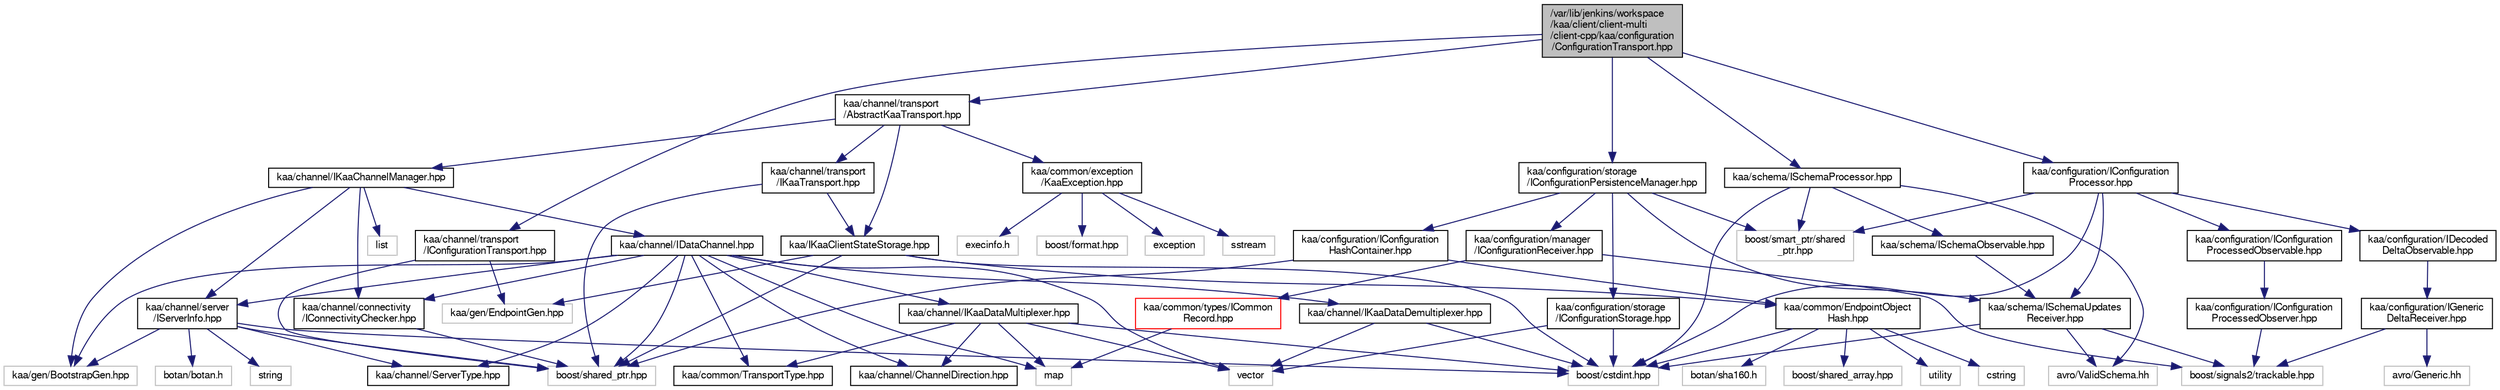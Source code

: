 digraph "/var/lib/jenkins/workspace/kaa/client/client-multi/client-cpp/kaa/configuration/ConfigurationTransport.hpp"
{
  bgcolor="transparent";
  edge [fontname="FreeSans",fontsize="10",labelfontname="FreeSans",labelfontsize="10"];
  node [fontname="FreeSans",fontsize="10",shape=record];
  Node1 [label="/var/lib/jenkins/workspace\l/kaa/client/client-multi\l/client-cpp/kaa/configuration\l/ConfigurationTransport.hpp",height=0.2,width=0.4,color="black", fillcolor="grey75", style="filled" fontcolor="black"];
  Node1 -> Node2 [color="midnightblue",fontsize="10",style="solid",fontname="FreeSans"];
  Node2 [label="kaa/channel/transport\l/AbstractKaaTransport.hpp",height=0.2,width=0.4,color="black",URL="$AbstractKaaTransport_8hpp.html"];
  Node2 -> Node3 [color="midnightblue",fontsize="10",style="solid",fontname="FreeSans"];
  Node3 [label="kaa/channel/transport\l/IKaaTransport.hpp",height=0.2,width=0.4,color="black",URL="$IKaaTransport_8hpp.html"];
  Node3 -> Node4 [color="midnightblue",fontsize="10",style="solid",fontname="FreeSans"];
  Node4 [label="kaa/IKaaClientStateStorage.hpp",height=0.2,width=0.4,color="black",URL="$IKaaClientStateStorage_8hpp.html"];
  Node4 -> Node5 [color="midnightblue",fontsize="10",style="solid",fontname="FreeSans"];
  Node5 [label="boost/cstdint.hpp",height=0.2,width=0.4,color="grey75"];
  Node4 -> Node6 [color="midnightblue",fontsize="10",style="solid",fontname="FreeSans"];
  Node6 [label="boost/shared_ptr.hpp",height=0.2,width=0.4,color="grey75"];
  Node4 -> Node7 [color="midnightblue",fontsize="10",style="solid",fontname="FreeSans"];
  Node7 [label="kaa/gen/EndpointGen.hpp",height=0.2,width=0.4,color="grey75"];
  Node4 -> Node8 [color="midnightblue",fontsize="10",style="solid",fontname="FreeSans"];
  Node8 [label="kaa/common/EndpointObject\lHash.hpp",height=0.2,width=0.4,color="black",URL="$EndpointObjectHash_8hpp.html"];
  Node8 -> Node9 [color="midnightblue",fontsize="10",style="solid",fontname="FreeSans"];
  Node9 [label="utility",height=0.2,width=0.4,color="grey75"];
  Node8 -> Node10 [color="midnightblue",fontsize="10",style="solid",fontname="FreeSans"];
  Node10 [label="cstring",height=0.2,width=0.4,color="grey75"];
  Node8 -> Node11 [color="midnightblue",fontsize="10",style="solid",fontname="FreeSans"];
  Node11 [label="botan/sha160.h",height=0.2,width=0.4,color="grey75"];
  Node8 -> Node5 [color="midnightblue",fontsize="10",style="solid",fontname="FreeSans"];
  Node8 -> Node12 [color="midnightblue",fontsize="10",style="solid",fontname="FreeSans"];
  Node12 [label="boost/shared_array.hpp",height=0.2,width=0.4,color="grey75"];
  Node3 -> Node6 [color="midnightblue",fontsize="10",style="solid",fontname="FreeSans"];
  Node2 -> Node13 [color="midnightblue",fontsize="10",style="solid",fontname="FreeSans"];
  Node13 [label="kaa/channel/IKaaChannelManager.hpp",height=0.2,width=0.4,color="black",URL="$IKaaChannelManager_8hpp.html"];
  Node13 -> Node14 [color="midnightblue",fontsize="10",style="solid",fontname="FreeSans"];
  Node14 [label="list",height=0.2,width=0.4,color="grey75"];
  Node13 -> Node15 [color="midnightblue",fontsize="10",style="solid",fontname="FreeSans"];
  Node15 [label="kaa/gen/BootstrapGen.hpp",height=0.2,width=0.4,color="grey75"];
  Node13 -> Node16 [color="midnightblue",fontsize="10",style="solid",fontname="FreeSans"];
  Node16 [label="kaa/channel/IDataChannel.hpp",height=0.2,width=0.4,color="black",URL="$IDataChannel_8hpp.html"];
  Node16 -> Node6 [color="midnightblue",fontsize="10",style="solid",fontname="FreeSans"];
  Node16 -> Node17 [color="midnightblue",fontsize="10",style="solid",fontname="FreeSans"];
  Node17 [label="vector",height=0.2,width=0.4,color="grey75"];
  Node16 -> Node18 [color="midnightblue",fontsize="10",style="solid",fontname="FreeSans"];
  Node18 [label="map",height=0.2,width=0.4,color="grey75"];
  Node16 -> Node15 [color="midnightblue",fontsize="10",style="solid",fontname="FreeSans"];
  Node16 -> Node19 [color="midnightblue",fontsize="10",style="solid",fontname="FreeSans"];
  Node19 [label="kaa/common/TransportType.hpp",height=0.2,width=0.4,color="black",URL="$TransportType_8hpp.html"];
  Node16 -> Node20 [color="midnightblue",fontsize="10",style="solid",fontname="FreeSans"];
  Node20 [label="kaa/channel/ChannelDirection.hpp",height=0.2,width=0.4,color="black",URL="$ChannelDirection_8hpp.html"];
  Node16 -> Node21 [color="midnightblue",fontsize="10",style="solid",fontname="FreeSans"];
  Node21 [label="kaa/channel/server\l/IServerInfo.hpp",height=0.2,width=0.4,color="black",URL="$IServerInfo_8hpp.html"];
  Node21 -> Node22 [color="midnightblue",fontsize="10",style="solid",fontname="FreeSans"];
  Node22 [label="string",height=0.2,width=0.4,color="grey75"];
  Node21 -> Node23 [color="midnightblue",fontsize="10",style="solid",fontname="FreeSans"];
  Node23 [label="botan/botan.h",height=0.2,width=0.4,color="grey75"];
  Node21 -> Node5 [color="midnightblue",fontsize="10",style="solid",fontname="FreeSans"];
  Node21 -> Node6 [color="midnightblue",fontsize="10",style="solid",fontname="FreeSans"];
  Node21 -> Node15 [color="midnightblue",fontsize="10",style="solid",fontname="FreeSans"];
  Node21 -> Node24 [color="midnightblue",fontsize="10",style="solid",fontname="FreeSans"];
  Node24 [label="kaa/channel/ServerType.hpp",height=0.2,width=0.4,color="black",URL="$ServerType_8hpp.html"];
  Node16 -> Node25 [color="midnightblue",fontsize="10",style="solid",fontname="FreeSans"];
  Node25 [label="kaa/channel/IKaaDataMultiplexer.hpp",height=0.2,width=0.4,color="black",URL="$IKaaDataMultiplexer_8hpp.html"];
  Node25 -> Node5 [color="midnightblue",fontsize="10",style="solid",fontname="FreeSans"];
  Node25 -> Node18 [color="midnightblue",fontsize="10",style="solid",fontname="FreeSans"];
  Node25 -> Node17 [color="midnightblue",fontsize="10",style="solid",fontname="FreeSans"];
  Node25 -> Node19 [color="midnightblue",fontsize="10",style="solid",fontname="FreeSans"];
  Node25 -> Node20 [color="midnightblue",fontsize="10",style="solid",fontname="FreeSans"];
  Node16 -> Node26 [color="midnightblue",fontsize="10",style="solid",fontname="FreeSans"];
  Node26 [label="kaa/channel/IKaaDataDemultiplexer.hpp",height=0.2,width=0.4,color="black",URL="$IKaaDataDemultiplexer_8hpp.html"];
  Node26 -> Node5 [color="midnightblue",fontsize="10",style="solid",fontname="FreeSans"];
  Node26 -> Node17 [color="midnightblue",fontsize="10",style="solid",fontname="FreeSans"];
  Node16 -> Node24 [color="midnightblue",fontsize="10",style="solid",fontname="FreeSans"];
  Node16 -> Node27 [color="midnightblue",fontsize="10",style="solid",fontname="FreeSans"];
  Node27 [label="kaa/channel/connectivity\l/IConnectivityChecker.hpp",height=0.2,width=0.4,color="black",URL="$IConnectivityChecker_8hpp.html"];
  Node27 -> Node6 [color="midnightblue",fontsize="10",style="solid",fontname="FreeSans"];
  Node13 -> Node21 [color="midnightblue",fontsize="10",style="solid",fontname="FreeSans"];
  Node13 -> Node27 [color="midnightblue",fontsize="10",style="solid",fontname="FreeSans"];
  Node2 -> Node28 [color="midnightblue",fontsize="10",style="solid",fontname="FreeSans"];
  Node28 [label="kaa/common/exception\l/KaaException.hpp",height=0.2,width=0.4,color="black",URL="$KaaException_8hpp.html"];
  Node28 -> Node29 [color="midnightblue",fontsize="10",style="solid",fontname="FreeSans"];
  Node29 [label="boost/format.hpp",height=0.2,width=0.4,color="grey75"];
  Node28 -> Node30 [color="midnightblue",fontsize="10",style="solid",fontname="FreeSans"];
  Node30 [label="exception",height=0.2,width=0.4,color="grey75"];
  Node28 -> Node31 [color="midnightblue",fontsize="10",style="solid",fontname="FreeSans"];
  Node31 [label="sstream",height=0.2,width=0.4,color="grey75"];
  Node28 -> Node32 [color="midnightblue",fontsize="10",style="solid",fontname="FreeSans"];
  Node32 [label="execinfo.h",height=0.2,width=0.4,color="grey75"];
  Node2 -> Node4 [color="midnightblue",fontsize="10",style="solid",fontname="FreeSans"];
  Node1 -> Node33 [color="midnightblue",fontsize="10",style="solid",fontname="FreeSans"];
  Node33 [label="kaa/channel/transport\l/IConfigurationTransport.hpp",height=0.2,width=0.4,color="black",URL="$IConfigurationTransport_8hpp.html"];
  Node33 -> Node7 [color="midnightblue",fontsize="10",style="solid",fontname="FreeSans"];
  Node33 -> Node6 [color="midnightblue",fontsize="10",style="solid",fontname="FreeSans"];
  Node1 -> Node34 [color="midnightblue",fontsize="10",style="solid",fontname="FreeSans"];
  Node34 [label="kaa/configuration/IConfiguration\lProcessor.hpp",height=0.2,width=0.4,color="black",URL="$IConfigurationProcessor_8hpp.html"];
  Node34 -> Node5 [color="midnightblue",fontsize="10",style="solid",fontname="FreeSans"];
  Node34 -> Node35 [color="midnightblue",fontsize="10",style="solid",fontname="FreeSans"];
  Node35 [label="boost/smart_ptr/shared\l_ptr.hpp",height=0.2,width=0.4,color="grey75"];
  Node34 -> Node36 [color="midnightblue",fontsize="10",style="solid",fontname="FreeSans"];
  Node36 [label="kaa/configuration/IConfiguration\lProcessedObservable.hpp",height=0.2,width=0.4,color="black",URL="$IConfigurationProcessedObservable_8hpp.html"];
  Node36 -> Node37 [color="midnightblue",fontsize="10",style="solid",fontname="FreeSans"];
  Node37 [label="kaa/configuration/IConfiguration\lProcessedObserver.hpp",height=0.2,width=0.4,color="black",URL="$IConfigurationProcessedObserver_8hpp.html"];
  Node37 -> Node38 [color="midnightblue",fontsize="10",style="solid",fontname="FreeSans"];
  Node38 [label="boost/signals2/trackable.hpp",height=0.2,width=0.4,color="grey75"];
  Node34 -> Node39 [color="midnightblue",fontsize="10",style="solid",fontname="FreeSans"];
  Node39 [label="kaa/configuration/IDecoded\lDeltaObservable.hpp",height=0.2,width=0.4,color="black",URL="$IDecodedDeltaObservable_8hpp.html"];
  Node39 -> Node40 [color="midnightblue",fontsize="10",style="solid",fontname="FreeSans"];
  Node40 [label="kaa/configuration/IGeneric\lDeltaReceiver.hpp",height=0.2,width=0.4,color="black",URL="$IGenericDeltaReceiver_8hpp.html"];
  Node40 -> Node38 [color="midnightblue",fontsize="10",style="solid",fontname="FreeSans"];
  Node40 -> Node41 [color="midnightblue",fontsize="10",style="solid",fontname="FreeSans"];
  Node41 [label="avro/Generic.hh",height=0.2,width=0.4,color="grey75"];
  Node34 -> Node42 [color="midnightblue",fontsize="10",style="solid",fontname="FreeSans"];
  Node42 [label="kaa/schema/ISchemaUpdates\lReceiver.hpp",height=0.2,width=0.4,color="black",URL="$ISchemaUpdatesReceiver_8hpp.html"];
  Node42 -> Node38 [color="midnightblue",fontsize="10",style="solid",fontname="FreeSans"];
  Node42 -> Node43 [color="midnightblue",fontsize="10",style="solid",fontname="FreeSans"];
  Node43 [label="avro/ValidSchema.hh",height=0.2,width=0.4,color="grey75"];
  Node42 -> Node5 [color="midnightblue",fontsize="10",style="solid",fontname="FreeSans"];
  Node1 -> Node44 [color="midnightblue",fontsize="10",style="solid",fontname="FreeSans"];
  Node44 [label="kaa/configuration/storage\l/IConfigurationPersistenceManager.hpp",height=0.2,width=0.4,color="black",URL="$IConfigurationPersistenceManager_8hpp.html"];
  Node44 -> Node35 [color="midnightblue",fontsize="10",style="solid",fontname="FreeSans"];
  Node44 -> Node45 [color="midnightblue",fontsize="10",style="solid",fontname="FreeSans"];
  Node45 [label="kaa/configuration/storage\l/IConfigurationStorage.hpp",height=0.2,width=0.4,color="black",URL="$IConfigurationStorage_8hpp.html"];
  Node45 -> Node17 [color="midnightblue",fontsize="10",style="solid",fontname="FreeSans"];
  Node45 -> Node5 [color="midnightblue",fontsize="10",style="solid",fontname="FreeSans"];
  Node44 -> Node46 [color="midnightblue",fontsize="10",style="solid",fontname="FreeSans"];
  Node46 [label="kaa/configuration/manager\l/IConfigurationReceiver.hpp",height=0.2,width=0.4,color="black",URL="$IConfigurationReceiver_8hpp.html"];
  Node46 -> Node38 [color="midnightblue",fontsize="10",style="solid",fontname="FreeSans"];
  Node46 -> Node47 [color="midnightblue",fontsize="10",style="solid",fontname="FreeSans"];
  Node47 [label="kaa/common/types/ICommon\lRecord.hpp",height=0.2,width=0.4,color="red",URL="$ICommonRecord_8hpp.html"];
  Node47 -> Node18 [color="midnightblue",fontsize="10",style="solid",fontname="FreeSans"];
  Node44 -> Node42 [color="midnightblue",fontsize="10",style="solid",fontname="FreeSans"];
  Node44 -> Node48 [color="midnightblue",fontsize="10",style="solid",fontname="FreeSans"];
  Node48 [label="kaa/configuration/IConfiguration\lHashContainer.hpp",height=0.2,width=0.4,color="black",URL="$IConfigurationHashContainer_8hpp.html"];
  Node48 -> Node6 [color="midnightblue",fontsize="10",style="solid",fontname="FreeSans"];
  Node48 -> Node8 [color="midnightblue",fontsize="10",style="solid",fontname="FreeSans"];
  Node1 -> Node49 [color="midnightblue",fontsize="10",style="solid",fontname="FreeSans"];
  Node49 [label="kaa/schema/ISchemaProcessor.hpp",height=0.2,width=0.4,color="black",URL="$ISchemaProcessor_8hpp.html"];
  Node49 -> Node5 [color="midnightblue",fontsize="10",style="solid",fontname="FreeSans"];
  Node49 -> Node35 [color="midnightblue",fontsize="10",style="solid",fontname="FreeSans"];
  Node49 -> Node43 [color="midnightblue",fontsize="10",style="solid",fontname="FreeSans"];
  Node49 -> Node50 [color="midnightblue",fontsize="10",style="solid",fontname="FreeSans"];
  Node50 [label="kaa/schema/ISchemaObservable.hpp",height=0.2,width=0.4,color="black",URL="$ISchemaObservable_8hpp.html"];
  Node50 -> Node42 [color="midnightblue",fontsize="10",style="solid",fontname="FreeSans"];
}
